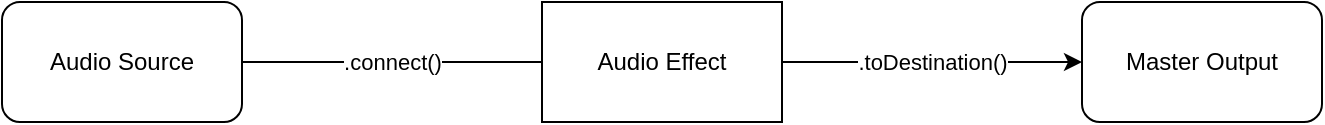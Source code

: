 <mxfile version="20.2.7" type="device"><diagram id="DMvzsWAAzwS0WKQP61jP" name="Page-1"><mxGraphModel dx="786" dy="1075" grid="1" gridSize="10" guides="1" tooltips="1" connect="1" arrows="1" fold="1" page="1" pageScale="1" pageWidth="850" pageHeight="1100" math="0" shadow="0"><root><mxCell id="0"/><mxCell id="1" parent="0"/><mxCell id="ltRzTfBBgg2FFDaOuWrk-3" value=".toDestination()" style="edgeStyle=orthogonalEdgeStyle;rounded=0;orthogonalLoop=1;jettySize=auto;html=1;startArrow=none;" parent="1" source="Q5sM9HM1lR2Ow4LLHNJK-1" target="ltRzTfBBgg2FFDaOuWrk-2" edge="1"><mxGeometry relative="1" as="geometry"/></mxCell><mxCell id="ltRzTfBBgg2FFDaOuWrk-1" value="Audio Source" style="rounded=1;whiteSpace=wrap;html=1;" parent="1" vertex="1"><mxGeometry x="120" y="250" width="120" height="60" as="geometry"/></mxCell><mxCell id="ltRzTfBBgg2FFDaOuWrk-2" value="Master Output" style="rounded=1;whiteSpace=wrap;html=1;" parent="1" vertex="1"><mxGeometry x="660" y="250" width="120" height="60" as="geometry"/></mxCell><mxCell id="Q5sM9HM1lR2Ow4LLHNJK-1" value="Audio Effect" style="rounded=0;whiteSpace=wrap;html=1;" vertex="1" parent="1"><mxGeometry x="390" y="250" width="120" height="60" as="geometry"/></mxCell><mxCell id="Q5sM9HM1lR2Ow4LLHNJK-2" value=".connect()" style="edgeStyle=orthogonalEdgeStyle;rounded=0;orthogonalLoop=1;jettySize=auto;html=1;endArrow=none;" edge="1" parent="1" source="ltRzTfBBgg2FFDaOuWrk-1" target="Q5sM9HM1lR2Ow4LLHNJK-1"><mxGeometry relative="1" as="geometry"><mxPoint x="240" y="280" as="sourcePoint"/><mxPoint x="660" y="280" as="targetPoint"/></mxGeometry></mxCell></root></mxGraphModel></diagram></mxfile>